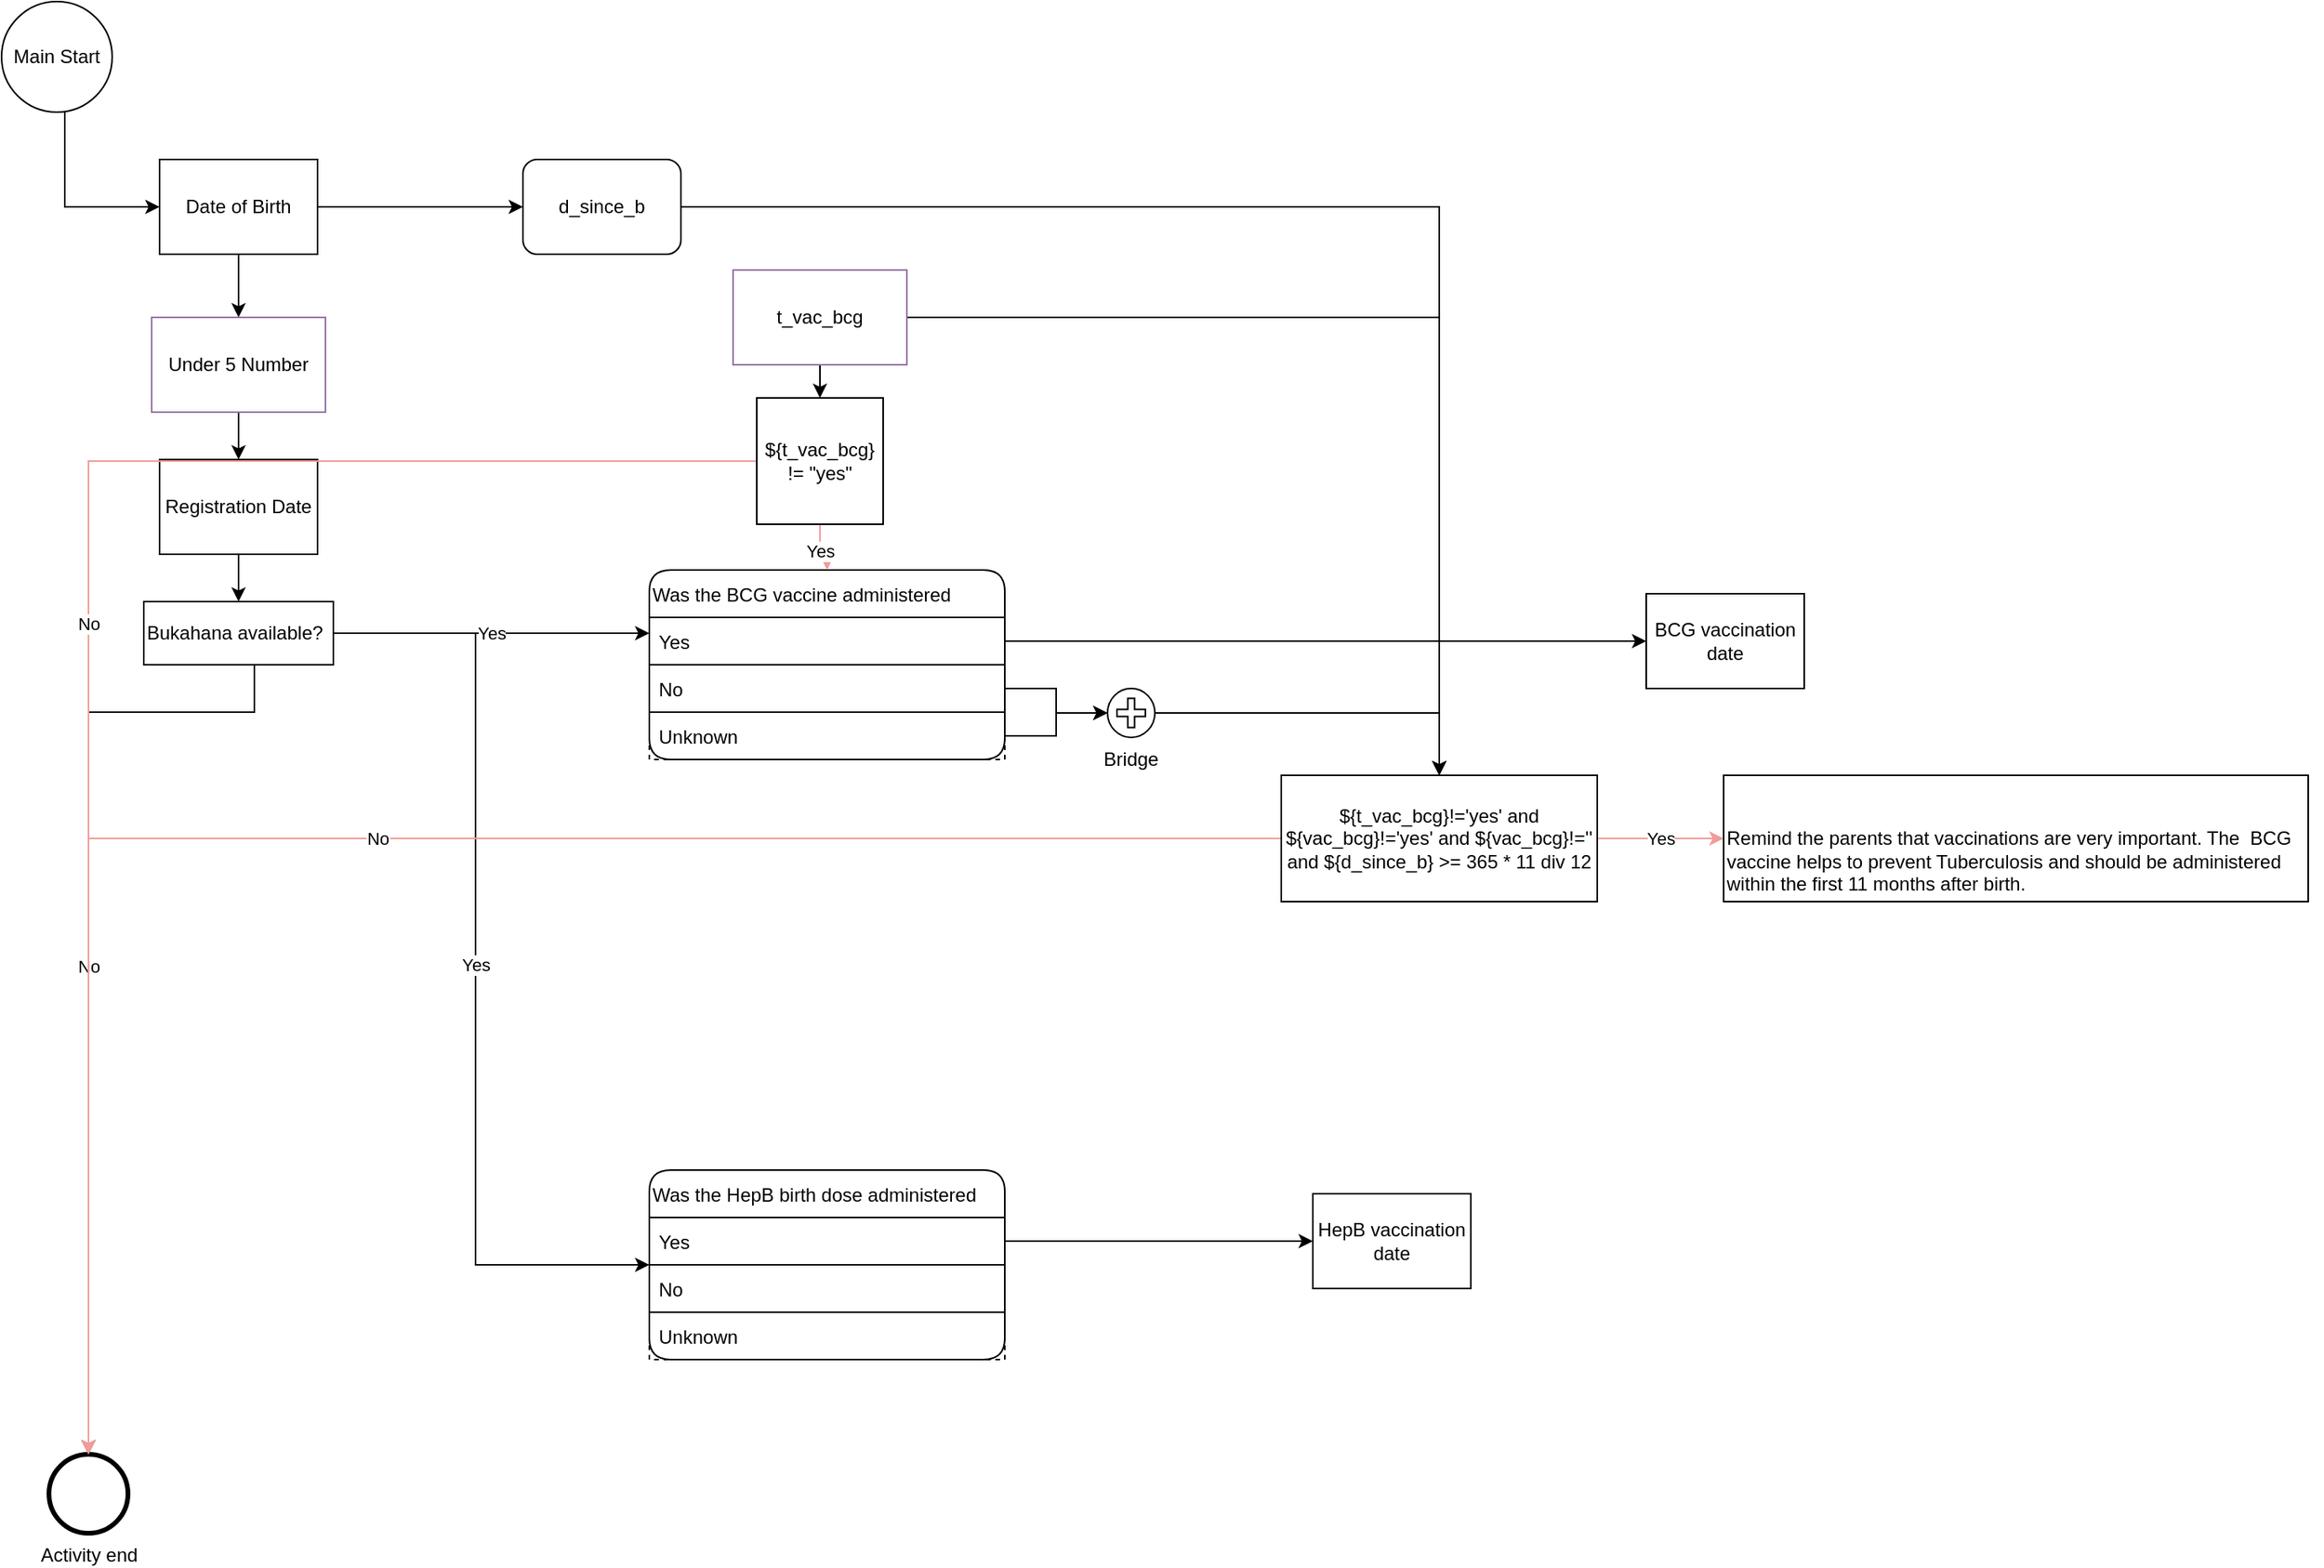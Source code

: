 <mxfile version="27.1.6">
  <diagram name="Page-1" id="VAMlcWt9ZfQsrERwl7G1">
    <mxGraphModel dx="1617" dy="937" grid="1" gridSize="10" guides="1" tooltips="1" connect="1" arrows="1" fold="1" page="1" pageScale="1" pageWidth="827" pageHeight="1169" math="0" shadow="0">
      <root>
        <mxCell id="0" />
        <mxCell id="1" parent="0" />
        <mxCell id="uKV6401G0jy6ZUsrKqNN-36" style="edgeStyle=orthogonalEdgeStyle;rounded=0;orthogonalLoop=1;jettySize=auto;html=1;" parent="1" source="uKV6401G0jy6ZUsrKqNN-37" target="uKV6401G0jy6ZUsrKqNN-40" edge="1">
          <mxGeometry relative="1" as="geometry">
            <Array as="points">
              <mxPoint x="240" y="410" />
            </Array>
          </mxGeometry>
        </mxCell>
        <object label="Main Start" odk_type="start" form_id="questionaire" name="s_" id="uKV6401G0jy6ZUsrKqNN-37">
          <mxCell style="ellipse;whiteSpace=wrap;html=1;aspect=fixed;fontColor=default;" parent="1" vertex="1">
            <mxGeometry x="200" y="280" width="70" height="70" as="geometry" />
          </mxCell>
        </object>
        <mxCell id="uKV6401G0jy6ZUsrKqNN-38" style="edgeStyle=orthogonalEdgeStyle;rounded=0;orthogonalLoop=1;jettySize=auto;html=1;" parent="1" source="uKV6401G0jy6ZUsrKqNN-40" target="uKV6401G0jy6ZUsrKqNN-42" edge="1">
          <mxGeometry relative="1" as="geometry" />
        </mxCell>
        <mxCell id="uKV6401G0jy6ZUsrKqNN-74" style="edgeStyle=orthogonalEdgeStyle;rounded=0;orthogonalLoop=1;jettySize=auto;html=1;" parent="1" source="uKV6401G0jy6ZUsrKqNN-40" target="uKV6401G0jy6ZUsrKqNN-73" edge="1">
          <mxGeometry relative="1" as="geometry" />
        </mxCell>
        <object label="&lt;div&gt;Date of Birth&lt;/div&gt;" odk_type="date" name="date_of_birth" id="uKV6401G0jy6ZUsrKqNN-40">
          <mxCell style="shape=mxgraph.bpmn.task2;whiteSpace=wrap;html=1;fixedSize=1;points=[[0.25,0,0],[0.5,0,0],[0.75,0,0],[1,0.25,0],[1,0.5,0],[1,0.75,0],[0.75,1,0],[0.5,1,0],[0.25,1,0],[0,0.75,0],[0,0.5,0],[0,0.25,0]];rectStyle=rounded;size=10;container=1;expand=0;collapsible=0;taskMarker=user;fillColor=none;" parent="1" vertex="1">
            <mxGeometry x="300" y="380" width="100" height="60" as="geometry" />
          </mxCell>
        </object>
        <mxCell id="uKV6401G0jy6ZUsrKqNN-41" style="edgeStyle=orthogonalEdgeStyle;rounded=0;orthogonalLoop=1;jettySize=auto;html=1;" parent="1" source="uKV6401G0jy6ZUsrKqNN-42" target="uKV6401G0jy6ZUsrKqNN-44" edge="1">
          <mxGeometry relative="1" as="geometry" />
        </mxCell>
        <object label="&lt;div&gt;Under 5 Number&lt;/div&gt;" odk_type="text" name="t_" id="uKV6401G0jy6ZUsrKqNN-42">
          <mxCell style="shape=mxgraph.bpmn.task2;whiteSpace=wrap;html=1;fixedSize=1;points=[[0.25,0,0],[0.5,0,0],[0.75,0,0],[1,0.25,0],[1,0.5,0],[1,0.75,0],[0.75,1,0],[0.5,1,0],[0.25,1,0],[0,0.75,0],[0,0.5,0],[0,0.25,0]];rectStyle=rounded;size=10;container=1;expand=0;collapsible=0;taskMarker=user;fillColor=none;strokeColor=#9673a6;" parent="1" vertex="1">
            <mxGeometry x="295" y="480" width="110" height="60" as="geometry" />
          </mxCell>
        </object>
        <mxCell id="uKV6401G0jy6ZUsrKqNN-43" style="edgeStyle=orthogonalEdgeStyle;rounded=0;orthogonalLoop=1;jettySize=auto;html=1;" parent="1" source="uKV6401G0jy6ZUsrKqNN-44" target="uKV6401G0jy6ZUsrKqNN-47" edge="1">
          <mxGeometry relative="1" as="geometry" />
        </mxCell>
        <object label="&lt;div&gt;Registration Date&lt;/div&gt;" odk_type="date" name="d_" id="uKV6401G0jy6ZUsrKqNN-44">
          <mxCell style="shape=mxgraph.bpmn.task2;whiteSpace=wrap;html=1;fixedSize=1;points=[[0.25,0,0],[0.5,0,0],[0.75,0,0],[1,0.25,0],[1,0.5,0],[1,0.75,0],[0.75,1,0],[0.5,1,0],[0.25,1,0],[0,0.75,0],[0,0.5,0],[0,0.25,0]];rectStyle=rounded;size=10;container=1;expand=0;collapsible=0;taskMarker=user;fillColor=none;" parent="1" vertex="1">
            <mxGeometry x="300" y="570" width="100" height="60" as="geometry" />
          </mxCell>
        </object>
        <mxCell id="uKV6401G0jy6ZUsrKqNN-45" value="Yes" style="edgeStyle=orthogonalEdgeStyle;rounded=0;orthogonalLoop=1;jettySize=auto;html=1;strokeColor=#000000;fillColor=#F8CECC;" parent="1" source="uKV6401G0jy6ZUsrKqNN-47" target="uKV6401G0jy6ZUsrKqNN-49" edge="1">
          <mxGeometry relative="1" as="geometry">
            <mxPoint x="500" y="680" as="targetPoint" />
            <Array as="points">
              <mxPoint x="560" y="680" />
              <mxPoint x="560" y="680" />
            </Array>
          </mxGeometry>
        </mxCell>
        <mxCell id="uKV6401G0jy6ZUsrKqNN-46" value="No" style="edgeStyle=orthogonalEdgeStyle;rounded=0;orthogonalLoop=1;jettySize=auto;html=1;strokeColor=#000000;fillColor=#F8CECC;" parent="1" source="uKV6401G0jy6ZUsrKqNN-47" target="uKV6401G0jy6ZUsrKqNN-48" edge="1">
          <mxGeometry x="-0.022" relative="1" as="geometry">
            <mxPoint x="360" y="730" as="targetPoint" />
            <Array as="points">
              <mxPoint x="360" y="730" />
              <mxPoint x="255" y="730" />
            </Array>
            <mxPoint as="offset" />
          </mxGeometry>
        </mxCell>
        <UserObject label="Bukahana available?" name="ask_" odk_type="select_one yesno" id="uKV6401G0jy6ZUsrKqNN-47">
          <mxCell style="html=1;whiteSpace=wrap;fillColor=none;rounded=0;strokeColor=default;align=left;points=[[0.25,0,0],[0.5,0,0],[0.75,0,0],[1,0.25,0],[1,0.5,0],[1,0.75,0],[0.75,1,0],[0.5,1,0],[0.25,1,0],[0,0.75,0],[0,0.5,0],[0,0.25,0]];shape=mxgraph.bpmn.task2;rectStyle=rounded;size=10;container=1;expand=0;collapsible=0;taskMarker=abstract;" parent="1" vertex="1">
            <mxGeometry x="290" y="660" width="120" height="40" as="geometry" />
          </mxCell>
        </UserObject>
        <object label="Activity end" name="next_" odk_type="activity_end" id="uKV6401G0jy6ZUsrKqNN-48">
          <mxCell style="points=[[0.145,0.145,0],[0.5,0,0],[0.855,0.145,0],[1,0.5,0],[0.855,0.855,0],[0.5,1,0],[0.145,0.855,0],[0,0.5,0]];shape=mxgraph.bpmn.event;html=1;verticalLabelPosition=bottom;labelBackgroundColor=#ffffff;verticalAlign=top;align=center;perimeter=ellipsePerimeter;outlineConnect=0;aspect=fixed;outline=end;symbol=terminate2;strokeColor=default;" parent="1" vertex="1">
            <mxGeometry x="230" y="1200" width="50" height="50" as="geometry" />
          </mxCell>
        </object>
        <UserObject label="Was the BCG vaccine administered" name="select_" odk_type="select_one" filter="" id="uKV6401G0jy6ZUsrKqNN-49">
          <mxCell style="swimlane;fontStyle=0;childLayout=stackLayout;horizontal=1;startSize=30;horizontalStack=0;resizeParent=1;resizeParentMax=0;resizeLast=0;collapsible=0;marginBottom=0;fontColor=#000000;rounded=1;fillColor=none;strokeColor=default;align=left;" parent="1" vertex="1">
            <mxGeometry x="610" y="640" width="225" height="120" as="geometry" />
          </mxCell>
        </UserObject>
        <UserObject label="Yes" name="opt_1" odk_type="select_option" id="uKV6401G0jy6ZUsrKqNN-50">
          <mxCell style="text;strokeColor=default;fillColor=none;align=left;verticalAlign=middle;spacingLeft=4;spacingRight=4;overflow=hidden;points=[[0,0.5],[1,0.5]];portConstraint=eastwest;rotatable=0;fontColor=#000000;rounded=0;dashed=1;" parent="uKV6401G0jy6ZUsrKqNN-49" vertex="1">
            <mxGeometry y="30" width="225" height="30" as="geometry" />
          </mxCell>
        </UserObject>
        <UserObject label="No" name="opt_2" odk_type="select_option" id="uKV6401G0jy6ZUsrKqNN-51">
          <mxCell style="text;strokeColor=default;fillColor=none;align=left;verticalAlign=middle;spacingLeft=4;spacingRight=4;overflow=hidden;points=[[0,0.5],[1,0.5]];portConstraint=eastwest;rotatable=0;fontColor=#000000;rounded=0;dashed=1;" parent="uKV6401G0jy6ZUsrKqNN-49" vertex="1">
            <mxGeometry y="60" width="225" height="30" as="geometry" />
          </mxCell>
        </UserObject>
        <UserObject label="Unknown" name="opt_3" odk_type="select_option" id="uKV6401G0jy6ZUsrKqNN-52">
          <mxCell style="text;strokeColor=default;fillColor=none;align=left;verticalAlign=middle;spacingLeft=4;spacingRight=4;overflow=hidden;points=[[0,0.5],[1,0.5]];portConstraint=eastwest;rotatable=0;fontColor=#000000;rounded=0;dashed=1;" parent="uKV6401G0jy6ZUsrKqNN-49" vertex="1">
            <mxGeometry y="90" width="225" height="30" as="geometry" />
          </mxCell>
        </UserObject>
        <UserObject label="Was the HepB birth dose administered" name="select_" odk_type="select_one" filter="" id="uKV6401G0jy6ZUsrKqNN-53">
          <mxCell style="swimlane;fontStyle=0;childLayout=stackLayout;horizontal=1;startSize=30;horizontalStack=0;resizeParent=1;resizeParentMax=0;resizeLast=0;collapsible=0;marginBottom=0;fontColor=#000000;rounded=1;fillColor=none;strokeColor=default;align=left;" parent="1" vertex="1">
            <mxGeometry x="610" y="1020" width="225" height="120" as="geometry" />
          </mxCell>
        </UserObject>
        <UserObject label="Yes" name="opt_1" odk_type="select_option" id="uKV6401G0jy6ZUsrKqNN-54">
          <mxCell style="text;strokeColor=default;fillColor=none;align=left;verticalAlign=middle;spacingLeft=4;spacingRight=4;overflow=hidden;points=[[0,0.5],[1,0.5]];portConstraint=eastwest;rotatable=0;fontColor=#000000;rounded=0;dashed=1;" parent="uKV6401G0jy6ZUsrKqNN-53" vertex="1">
            <mxGeometry y="30" width="225" height="30" as="geometry" />
          </mxCell>
        </UserObject>
        <UserObject label="No" name="opt_2" odk_type="select_option" id="uKV6401G0jy6ZUsrKqNN-55">
          <mxCell style="text;strokeColor=default;fillColor=none;align=left;verticalAlign=middle;spacingLeft=4;spacingRight=4;overflow=hidden;points=[[0,0.5],[1,0.5]];portConstraint=eastwest;rotatable=0;fontColor=#000000;rounded=0;dashed=1;" parent="uKV6401G0jy6ZUsrKqNN-53" vertex="1">
            <mxGeometry y="60" width="225" height="30" as="geometry" />
          </mxCell>
        </UserObject>
        <UserObject label="Unknown" name="opt_3" odk_type="select_option" id="uKV6401G0jy6ZUsrKqNN-56">
          <mxCell style="text;strokeColor=default;fillColor=none;align=left;verticalAlign=middle;spacingLeft=4;spacingRight=4;overflow=hidden;points=[[0,0.5],[1,0.5]];portConstraint=eastwest;rotatable=0;fontColor=#000000;rounded=0;dashed=1;" parent="uKV6401G0jy6ZUsrKqNN-53" vertex="1">
            <mxGeometry y="90" width="225" height="30" as="geometry" />
          </mxCell>
        </UserObject>
        <object label="&lt;div&gt;BCG vaccination date&lt;/div&gt;" odk_type="date" name="d_" constraint="${date_of_birth} &lt;= .  and . &lt;= today()" constraint_message="date cannot be in the future" id="uKV6401G0jy6ZUsrKqNN-57">
          <mxCell style="shape=mxgraph.bpmn.task2;whiteSpace=wrap;html=1;fixedSize=1;points=[[0.25,0,0],[0.5,0,0],[0.75,0,0],[1,0.25,0],[1,0.5,0],[1,0.75,0],[0.75,1,0],[0.5,1,0],[0.25,1,0],[0,0.75,0],[0,0.5,0],[0,0.25,0]];rectStyle=rounded;size=10;container=1;expand=0;collapsible=0;taskMarker=user;fillColor=none;" parent="1" vertex="1">
            <mxGeometry x="1241" y="655" width="100" height="60" as="geometry" />
          </mxCell>
        </object>
        <mxCell id="uKV6401G0jy6ZUsrKqNN-58" style="edgeStyle=orthogonalEdgeStyle;rounded=0;orthogonalLoop=1;jettySize=auto;html=1;" parent="1" source="uKV6401G0jy6ZUsrKqNN-50" target="uKV6401G0jy6ZUsrKqNN-57" edge="1">
          <mxGeometry relative="1" as="geometry" />
        </mxCell>
        <object label="HepB vaccination date" odk_type="date" name="d_" id="uKV6401G0jy6ZUsrKqNN-59">
          <mxCell style="shape=mxgraph.bpmn.task2;whiteSpace=wrap;html=1;fixedSize=1;points=[[0.25,0,0],[0.5,0,0],[0.75,0,0],[1,0.25,0],[1,0.5,0],[1,0.75,0],[0.75,1,0],[0.5,1,0],[0.25,1,0],[0,0.75,0],[0,0.5,0],[0,0.25,0]];rectStyle=rounded;size=10;container=1;expand=0;collapsible=0;taskMarker=user;fillColor=none;" parent="1" vertex="1">
            <mxGeometry x="1030" y="1035" width="100" height="60" as="geometry" />
          </mxCell>
        </object>
        <mxCell id="uKV6401G0jy6ZUsrKqNN-60" style="edgeStyle=orthogonalEdgeStyle;rounded=0;orthogonalLoop=1;jettySize=auto;html=1;" parent="1" source="uKV6401G0jy6ZUsrKqNN-54" target="uKV6401G0jy6ZUsrKqNN-59" edge="1">
          <mxGeometry relative="1" as="geometry" />
        </mxCell>
        <mxCell id="uKV6401G0jy6ZUsrKqNN-61" value="Yes" style="edgeStyle=orthogonalEdgeStyle;rounded=0;orthogonalLoop=1;jettySize=auto;html=1;strokeColor=#000000;fillColor=#F8CECC;" parent="1" source="uKV6401G0jy6ZUsrKqNN-47" target="uKV6401G0jy6ZUsrKqNN-53" edge="1">
          <mxGeometry relative="1" as="geometry">
            <mxPoint x="740" y="960" as="targetPoint" />
            <mxPoint x="500" y="1010" as="sourcePoint" />
            <Array as="points">
              <mxPoint x="500" y="680" />
              <mxPoint x="500" y="1080" />
            </Array>
          </mxGeometry>
        </mxCell>
        <mxCell id="uKV6401G0jy6ZUsrKqNN-78" style="edgeStyle=orthogonalEdgeStyle;rounded=0;orthogonalLoop=1;jettySize=auto;html=1;" parent="1" source="uKV6401G0jy6ZUsrKqNN-65" target="uKV6401G0jy6ZUsrKqNN-77" edge="1">
          <mxGeometry relative="1" as="geometry" />
        </mxCell>
        <object label="Bridge" odk_type="bridge" id="uKV6401G0jy6ZUsrKqNN-65">
          <mxCell style="shape=mxgraph.bpmn.event;whiteSpace=wrap;html=1;backgroundOutline=1;points=[[0.145,0.145,0],[0.5,0,0],[0.855,0.145,0],[1,0.5,0],[0.855,0.855,0],[0.5,1,0],[0.145,0.855,0],[0,0.5,0]];verticalLabelPosition=bottom;labelBackgroundColor=#ffffff;verticalAlign=top;perimeter=ellipsePerimeter;outlineConnect=0;aspect=fixed;outline=eventInt;symbol=parallelMultiple;" parent="1" vertex="1">
            <mxGeometry x="900" y="715" width="30" height="31" as="geometry" />
          </mxCell>
        </object>
        <mxCell id="uKV6401G0jy6ZUsrKqNN-71" style="edgeStyle=orthogonalEdgeStyle;rounded=0;orthogonalLoop=1;jettySize=auto;html=1;" parent="1" source="uKV6401G0jy6ZUsrKqNN-52" target="uKV6401G0jy6ZUsrKqNN-65" edge="1">
          <mxGeometry relative="1" as="geometry" />
        </mxCell>
        <mxCell id="uKV6401G0jy6ZUsrKqNN-72" style="edgeStyle=orthogonalEdgeStyle;rounded=0;orthogonalLoop=1;jettySize=auto;html=1;" parent="1" source="uKV6401G0jy6ZUsrKqNN-51" target="uKV6401G0jy6ZUsrKqNN-65" edge="1">
          <mxGeometry relative="1" as="geometry" />
        </mxCell>
        <mxCell id="uKV6401G0jy6ZUsrKqNN-79" style="edgeStyle=orthogonalEdgeStyle;rounded=0;orthogonalLoop=1;jettySize=auto;html=1;" parent="1" source="uKV6401G0jy6ZUsrKqNN-73" target="uKV6401G0jy6ZUsrKqNN-77" edge="1">
          <mxGeometry relative="1" as="geometry" />
        </mxCell>
        <object label="&lt;div&gt;d_since_b&lt;/div&gt;" odk_type="calculate" name="d_" id="uKV6401G0jy6ZUsrKqNN-73">
          <mxCell style="rounded=1;whiteSpace=wrap;html=1;fillColor=none;strokeColor=default;points=[[0.25,0,0],[0.5,0,0],[0.75,0,0],[1,0.25,0],[1,0.5,0],[1,0.75,0],[0.75,1,0],[0.5,1,0],[0.25,1,0],[0,0.75,0],[0,0.5,0],[0,0.25,0]];shape=mxgraph.bpmn.task2;rectStyle=rounded;size=10;container=1;expand=0;collapsible=0;taskMarker=script;" parent="1" vertex="1">
            <mxGeometry x="530" y="380" width="100" height="60" as="geometry" />
          </mxCell>
        </object>
        <mxCell id="uKV6401G0jy6ZUsrKqNN-75" value="Yes" style="edgeStyle=orthogonalEdgeStyle;rounded=0;orthogonalLoop=1;jettySize=auto;html=1;strokeColor=#F19C99;fillColor=#F8CECC;" parent="1" source="uKV6401G0jy6ZUsrKqNN-77" target="uKV6401G0jy6ZUsrKqNN-80" edge="1">
          <mxGeometry relative="1" as="geometry">
            <mxPoint x="1130" y="810" as="targetPoint" />
          </mxGeometry>
        </mxCell>
        <mxCell id="uKV6401G0jy6ZUsrKqNN-76" value="No" style="edgeStyle=orthogonalEdgeStyle;rounded=0;orthogonalLoop=1;jettySize=auto;html=1;strokeColor=#F19C99;fillColor=#F8CECC;" parent="1" source="uKV6401G0jy6ZUsrKqNN-77" edge="1" target="uKV6401G0jy6ZUsrKqNN-48">
          <mxGeometry relative="1" as="geometry">
            <mxPoint x="960" y="810" as="targetPoint" />
          </mxGeometry>
        </mxCell>
        <UserObject label="${t_vac_bcg}!=&#39;yes&#39; and ${vac_bcg}!=&#39;yes&#39; and ${vac_bcg}!=&#39;&#39; and ${d_since_b} &amp;gt;= 365 * 11 div 12" name="r_" odk_type="rhombus" reference="" id="uKV6401G0jy6ZUsrKqNN-77">
          <mxCell style="whiteSpace=wrap;html=1;rounded=0;strokeColor=default;fillColor=none;points=[[0.25,0,0],[0.5,0,0],[0.75,0,0],[1,0.25,0],[1,0.5,0],[1,0.75,0],[0.75,1,0],[0.5,1,0],[0.25,1,0],[0,0.75,0],[0,0.5,0],[0,0.25,0]];shape=mxgraph.bpmn.task2;rectStyle=rounded;size=10;container=1;expand=0;collapsible=0;taskMarker=businessRule;" parent="1" vertex="1">
            <mxGeometry x="1010" y="770" width="200" height="80" as="geometry" />
          </mxCell>
        </UserObject>
        <object label="&lt;br&gt;&lt;br&gt;&lt;table width=&quot;377&quot; cellspacing=&quot;0&quot; cellpadding=&quot;0&quot; border=&quot;0&quot;&gt;&lt;colgroup&gt;&lt;col width=&quot;377&quot;&gt;&lt;/colgroup&gt;&lt;tbody&gt;&lt;tr height=&quot;20&quot;&gt;  &lt;td style=&quot;height:15.0pt;width:283pt&quot; width=&quot;377&quot; class=&quot;xl91&quot; height=&quot;20&quot;&gt;Remind the parents that vaccinations are very important. The&amp;nbsp; BCG vaccine helps to prevent Tuberculosis and should be administered within the first 11 months after birth.&amp;nbsp;&lt;/td&gt;&lt;/tr&gt;&lt;/tbody&gt;&lt;/table&gt;" odk_type="note" name="label_" id="uKV6401G0jy6ZUsrKqNN-80">
          <mxCell style="rounded=0;whiteSpace=wrap;html=1;align=left;fillColor=none;fontSize=12;strokeColor=default;points=[[0.25,0,0],[0.5,0,0],[0.75,0,0],[1,0.25,0],[1,0.5,0],[1,0.75,0],[0.75,1,0],[0.5,1,0],[0.25,1,0],[0,0.75,0],[0,0.5,0],[0,0.25,0]];shape=mxgraph.bpmn.task2;rectStyle=rounded;size=10;container=1;expand=0;collapsible=0;taskMarker=send;" parent="1" vertex="1">
            <mxGeometry x="1290" y="770" width="370" height="80" as="geometry" />
          </mxCell>
        </object>
        <mxCell id="eObNLl0OWFTAh-jxPU2k-9" style="edgeStyle=orthogonalEdgeStyle;rounded=0;orthogonalLoop=1;jettySize=auto;html=1;" edge="1" parent="1" source="eObNLl0OWFTAh-jxPU2k-6" target="uKV6401G0jy6ZUsrKqNN-77">
          <mxGeometry relative="1" as="geometry" />
        </mxCell>
        <mxCell id="eObNLl0OWFTAh-jxPU2k-13" style="edgeStyle=orthogonalEdgeStyle;rounded=0;orthogonalLoop=1;jettySize=auto;html=1;" edge="1" parent="1" source="eObNLl0OWFTAh-jxPU2k-6" target="eObNLl0OWFTAh-jxPU2k-12">
          <mxGeometry relative="1" as="geometry" />
        </mxCell>
        <object label="&lt;div&gt;t_vac_bcg&lt;/div&gt;" odk_type="text" name="t_" id="eObNLl0OWFTAh-jxPU2k-6">
          <mxCell style="shape=mxgraph.bpmn.task2;whiteSpace=wrap;html=1;fixedSize=1;points=[[0.25,0,0],[0.5,0,0],[0.75,0,0],[1,0.25,0],[1,0.5,0],[1,0.75,0],[0.75,1,0],[0.5,1,0],[0.25,1,0],[0,0.75,0],[0,0.5,0],[0,0.25,0]];rectStyle=rounded;size=10;container=1;expand=0;collapsible=0;taskMarker=user;fillColor=none;strokeColor=#9673a6;" vertex="1" parent="1">
            <mxGeometry x="663" y="450" width="110" height="60" as="geometry" />
          </mxCell>
        </object>
        <mxCell id="eObNLl0OWFTAh-jxPU2k-10" value="Yes" style="edgeStyle=orthogonalEdgeStyle;rounded=0;orthogonalLoop=1;jettySize=auto;html=1;strokeColor=#F19C99;fillColor=#F8CECC;" edge="1" source="eObNLl0OWFTAh-jxPU2k-12" parent="1" target="uKV6401G0jy6ZUsrKqNN-49">
          <mxGeometry relative="1" as="geometry">
            <mxPoint x="808" y="580" as="targetPoint" />
          </mxGeometry>
        </mxCell>
        <mxCell id="eObNLl0OWFTAh-jxPU2k-11" value="No" style="edgeStyle=orthogonalEdgeStyle;rounded=0;orthogonalLoop=1;jettySize=auto;html=1;strokeColor=#F19C99;fillColor=#F8CECC;" edge="1" source="eObNLl0OWFTAh-jxPU2k-12" parent="1" target="uKV6401G0jy6ZUsrKqNN-48">
          <mxGeometry relative="1" as="geometry">
            <mxPoint x="638" y="580" as="targetPoint" />
          </mxGeometry>
        </mxCell>
        <UserObject label="${t_vac_bcg} != &quot;yes&quot;" name="r_" odk_type="rhombus" reference="" id="eObNLl0OWFTAh-jxPU2k-12">
          <mxCell style="whiteSpace=wrap;html=1;rounded=0;strokeColor=default;fillColor=none;points=[[0.25,0,0],[0.5,0,0],[0.75,0,0],[1,0.25,0],[1,0.5,0],[1,0.75,0],[0.75,1,0],[0.5,1,0],[0.25,1,0],[0,0.75,0],[0,0.5,0],[0,0.25,0]];shape=mxgraph.bpmn.task2;rectStyle=rounded;size=10;container=1;expand=0;collapsible=0;taskMarker=businessRule;" vertex="1" parent="1">
            <mxGeometry x="678" y="531" width="80" height="80" as="geometry" />
          </mxCell>
        </UserObject>
      </root>
    </mxGraphModel>
  </diagram>
</mxfile>
